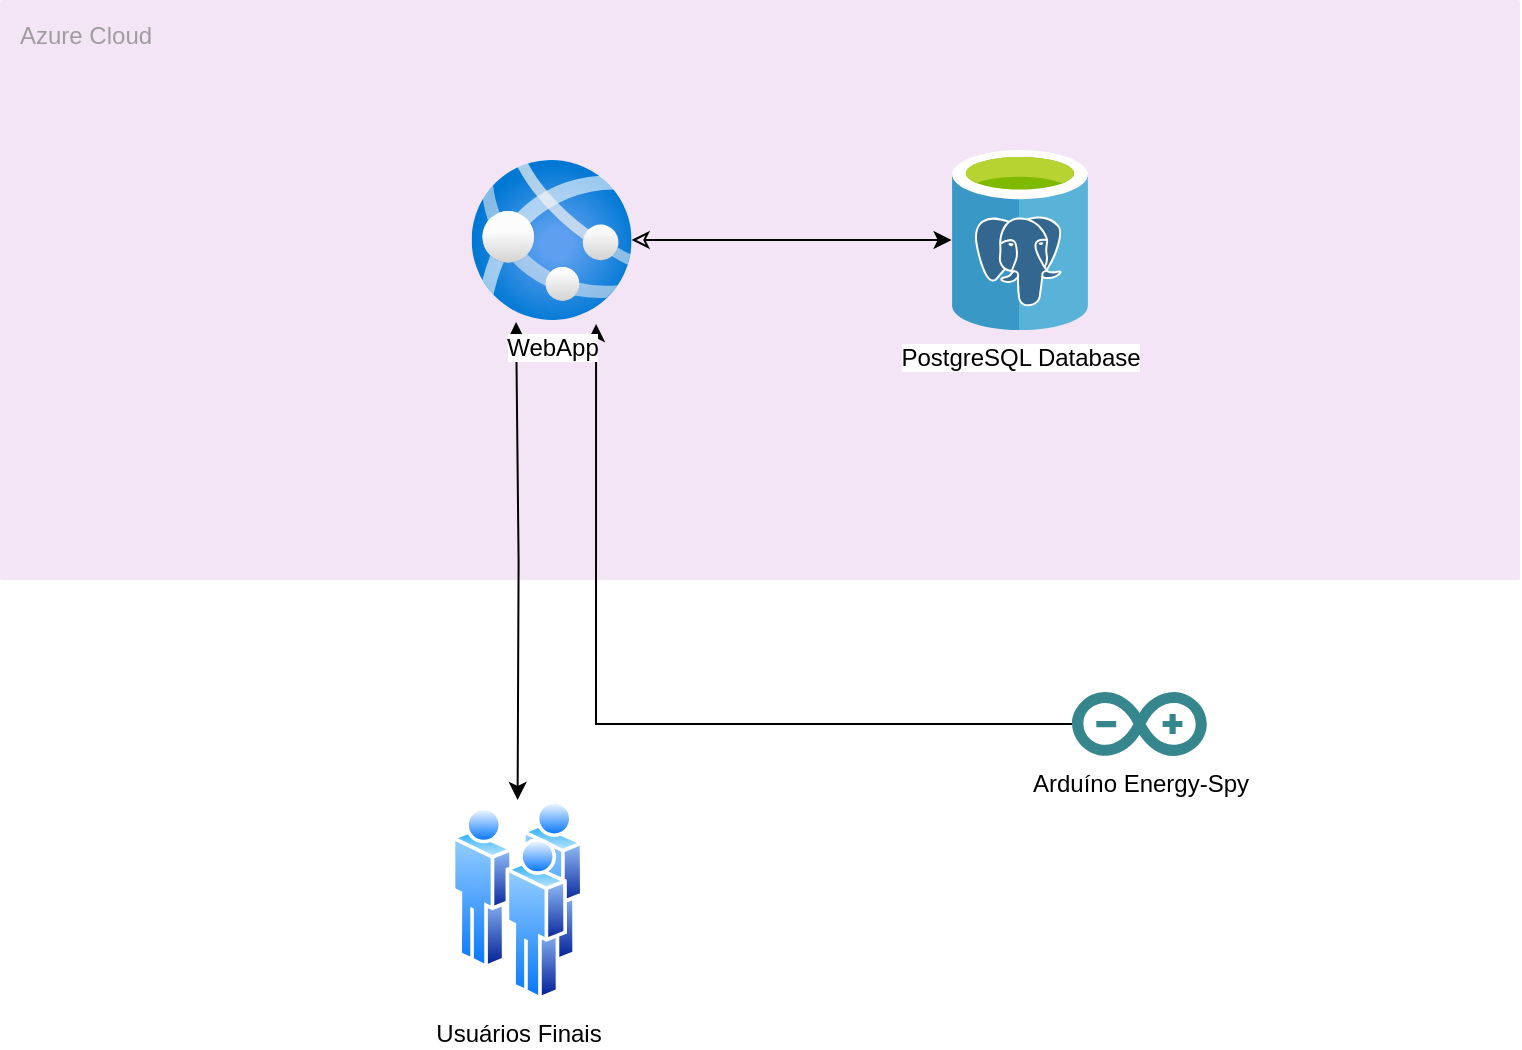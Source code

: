 <mxfile version="21.6.2" type="device">
  <diagram name="Página-1" id="RgrYOTdGLo7NwYWe-Gxm">
    <mxGraphModel dx="633" dy="364" grid="1" gridSize="10" guides="1" tooltips="1" connect="1" arrows="1" fold="1" page="1" pageScale="1" pageWidth="827" pageHeight="1169" math="0" shadow="0">
      <root>
        <mxCell id="0" />
        <mxCell id="1" parent="0" />
        <mxCell id="PPor8ebMHbMK-luA_O3T-8" value="Azure Cloud" style="sketch=0;points=[[0,0,0],[0.25,0,0],[0.5,0,0],[0.75,0,0],[1,0,0],[1,0.25,0],[1,0.5,0],[1,0.75,0],[1,1,0],[0.75,1,0],[0.5,1,0],[0.25,1,0],[0,1,0],[0,0.75,0],[0,0.5,0],[0,0.25,0]];rounded=1;absoluteArcSize=1;arcSize=2;html=1;strokeColor=none;gradientColor=none;shadow=0;dashed=0;fontSize=12;fontColor=#9E9E9E;align=left;verticalAlign=top;spacing=10;spacingTop=-4;whiteSpace=wrap;fillColor=#F3E5F5;" parent="1" vertex="1">
          <mxGeometry x="34" y="30" width="760" height="290" as="geometry" />
        </mxCell>
        <mxCell id="PPor8ebMHbMK-luA_O3T-4" value="PostgreSQL Database" style="image;sketch=0;aspect=fixed;html=1;points=[];align=center;fontSize=12;image=img/lib/mscae/Azure_Database_for_PostgreSQL_servers.svg;" parent="1" vertex="1">
          <mxGeometry x="509.8" y="105" width="68.4" height="90" as="geometry" />
        </mxCell>
        <mxCell id="Ek91jODgZmLzPsEmbFSd-2" style="edgeStyle=orthogonalEdgeStyle;rounded=0;orthogonalLoop=1;jettySize=auto;html=1;entryX=0.778;entryY=1.025;entryDx=0;entryDy=0;entryPerimeter=0;" edge="1" parent="1" source="PPor8ebMHbMK-luA_O3T-5" target="PPor8ebMHbMK-luA_O3T-7">
          <mxGeometry relative="1" as="geometry" />
        </mxCell>
        <mxCell id="PPor8ebMHbMK-luA_O3T-5" value="Arduíno Energy-Spy" style="dashed=0;outlineConnect=0;html=1;align=center;labelPosition=center;verticalLabelPosition=bottom;verticalAlign=top;shape=mxgraph.weblogos.arduino;fillColor=#36868D;strokeColor=none" parent="1" vertex="1">
          <mxGeometry x="570" y="376" width="67.4" height="32" as="geometry" />
        </mxCell>
        <mxCell id="PPor8ebMHbMK-luA_O3T-11" style="edgeStyle=orthogonalEdgeStyle;rounded=0;orthogonalLoop=1;jettySize=auto;html=1;startArrow=classic;startFill=0;" parent="1" source="PPor8ebMHbMK-luA_O3T-7" target="PPor8ebMHbMK-luA_O3T-4" edge="1">
          <mxGeometry relative="1" as="geometry" />
        </mxCell>
        <mxCell id="PPor8ebMHbMK-luA_O3T-10" style="edgeStyle=orthogonalEdgeStyle;rounded=0;orthogonalLoop=1;jettySize=auto;html=1;startArrow=classic;startFill=1;entryX=0.278;entryY=1.013;entryDx=0;entryDy=0;entryPerimeter=0;" parent="1" edge="1">
          <mxGeometry relative="1" as="geometry">
            <mxPoint x="292.8" y="430" as="sourcePoint" />
            <mxPoint x="292.04" y="191.04" as="targetPoint" />
          </mxGeometry>
        </mxCell>
        <mxCell id="PPor8ebMHbMK-luA_O3T-9" value="Usuários Finais" style="image;aspect=fixed;perimeter=ellipsePerimeter;html=1;align=center;shadow=0;dashed=0;spacingTop=3;image=img/lib/active_directory/users.svg;" parent="1" vertex="1">
          <mxGeometry x="259.8" y="430" width="66" height="100" as="geometry" />
        </mxCell>
        <mxCell id="Ek91jODgZmLzPsEmbFSd-1" value="" style="group" vertex="1" connectable="0" parent="1">
          <mxGeometry x="249.8" y="80" width="100" height="110" as="geometry" />
        </mxCell>
        <mxCell id="PPor8ebMHbMK-luA_O3T-6" value="" style="shape=image;html=1;verticalAlign=top;verticalLabelPosition=bottom;labelBackgroundColor=#ffffff;imageAspect=0;aspect=fixed;image=https://cdn0.iconfinder.com/data/icons/long-shadow-web-icons/512/python-128.png" parent="Ek91jODgZmLzPsEmbFSd-1" vertex="1">
          <mxGeometry width="80" height="80" as="geometry" />
        </mxCell>
        <mxCell id="PPor8ebMHbMK-luA_O3T-7" value="WebApp" style="image;aspect=fixed;html=1;points=[];align=center;fontSize=12;image=img/lib/azure2/compute/App_Services.svg;" parent="Ek91jODgZmLzPsEmbFSd-1" vertex="1">
          <mxGeometry x="20" y="30" width="80" height="80" as="geometry" />
        </mxCell>
      </root>
    </mxGraphModel>
  </diagram>
</mxfile>
